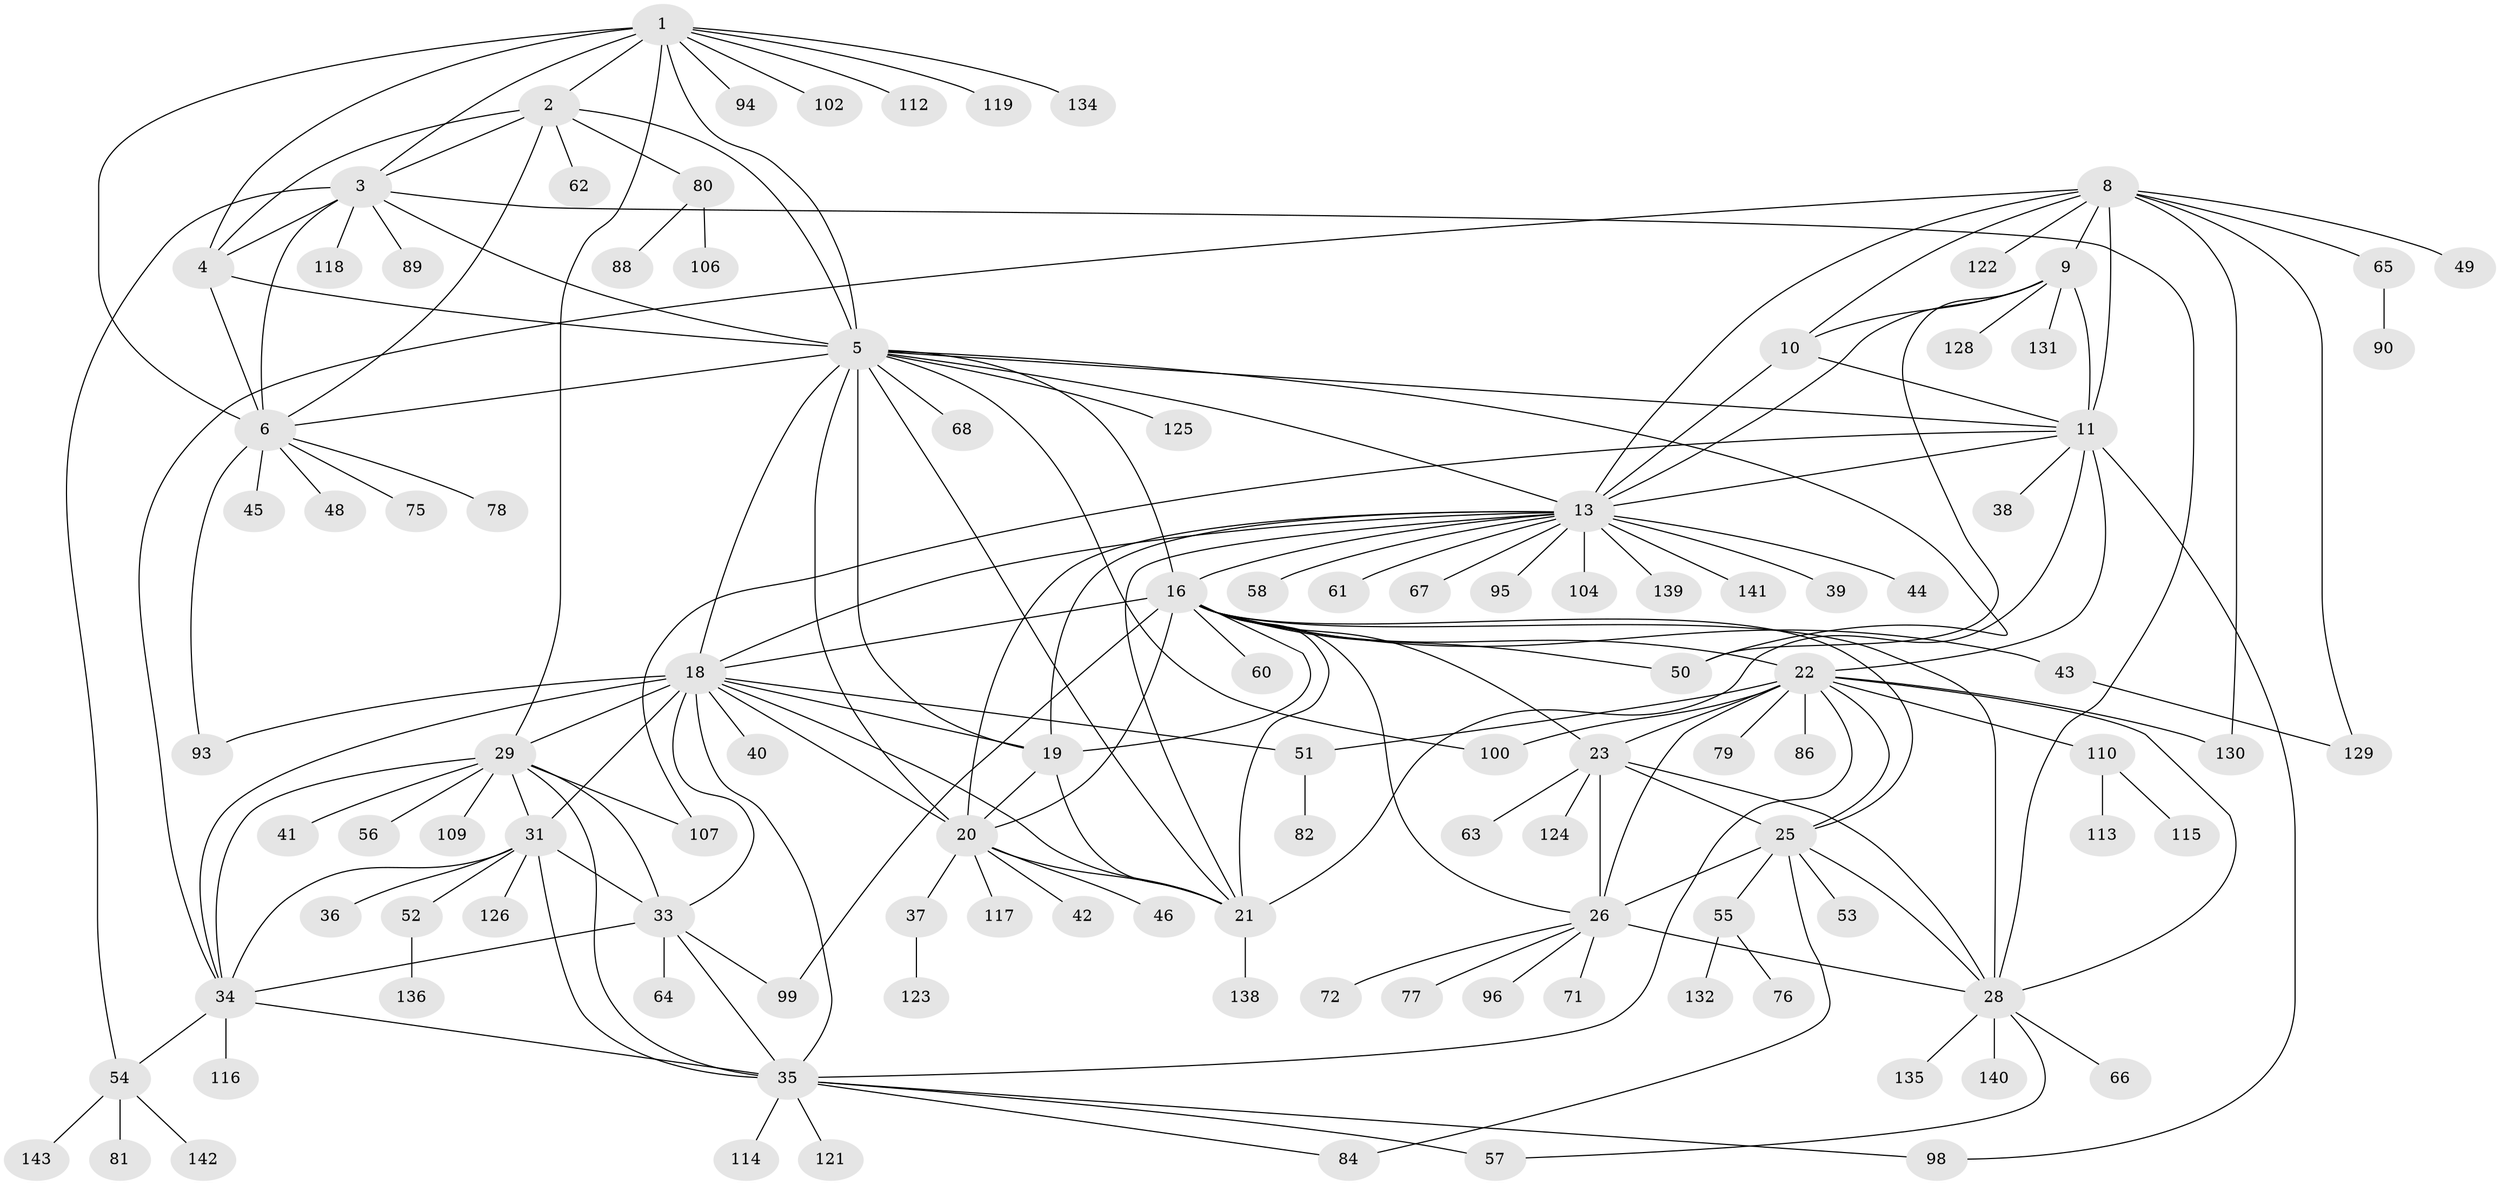 // original degree distribution, {13: 0.02097902097902098, 9: 0.04895104895104895, 10: 0.06293706293706294, 6: 0.013986013986013986, 7: 0.027972027972027972, 8: 0.04195804195804196, 11: 0.013986013986013986, 15: 0.006993006993006993, 12: 0.006993006993006993, 1: 0.5734265734265734, 2: 0.1258741258741259, 3: 0.04195804195804196, 4: 0.006993006993006993, 5: 0.006993006993006993}
// Generated by graph-tools (version 1.1) at 2025/11/02/27/25 16:11:34]
// undirected, 113 vertices, 183 edges
graph export_dot {
graph [start="1"]
  node [color=gray90,style=filled];
  1 [super="+101"];
  2 [super="+73"];
  3;
  4;
  5 [super="+17"];
  6 [super="+7"];
  8 [super="+12"];
  9 [super="+137"];
  10 [super="+70"];
  11 [super="+14"];
  13 [super="+15"];
  16 [super="+24"];
  18 [super="+32"];
  19;
  20 [super="+59"];
  21 [super="+105"];
  22 [super="+127"];
  23;
  25 [super="+47"];
  26 [super="+27"];
  28 [super="+111"];
  29 [super="+30"];
  31 [super="+85"];
  33;
  34 [super="+69"];
  35 [super="+87"];
  36;
  37 [super="+97"];
  38;
  39;
  40;
  41;
  42;
  43 [super="+91"];
  44;
  45;
  46 [super="+108"];
  48;
  49;
  50 [super="+133"];
  51 [super="+74"];
  52;
  53;
  54 [super="+103"];
  55;
  56;
  57;
  58;
  60;
  61;
  62;
  63;
  64;
  65 [super="+83"];
  66;
  67;
  68;
  71;
  72;
  75;
  76;
  77;
  78;
  79;
  80;
  81;
  82;
  84;
  86;
  88 [super="+92"];
  89;
  90;
  93;
  94;
  95;
  96;
  98;
  99;
  100;
  102;
  104;
  106;
  107 [super="+120"];
  109;
  110;
  112;
  113;
  114;
  115;
  116;
  117;
  118;
  119;
  121;
  122;
  123;
  124;
  125;
  126;
  128;
  129;
  130;
  131;
  132;
  134;
  135;
  136;
  138;
  139;
  140;
  141;
  142;
  143;
  1 -- 2;
  1 -- 3;
  1 -- 4;
  1 -- 5;
  1 -- 6 [weight=2];
  1 -- 94;
  1 -- 102;
  1 -- 112;
  1 -- 119;
  1 -- 134;
  1 -- 29;
  2 -- 3;
  2 -- 4;
  2 -- 5;
  2 -- 6 [weight=2];
  2 -- 62;
  2 -- 80;
  3 -- 4;
  3 -- 5;
  3 -- 6 [weight=2];
  3 -- 28;
  3 -- 54;
  3 -- 89;
  3 -- 118;
  4 -- 5;
  4 -- 6 [weight=2];
  5 -- 6 [weight=2];
  5 -- 50;
  5 -- 68;
  5 -- 100;
  5 -- 16;
  5 -- 18;
  5 -- 19;
  5 -- 20;
  5 -- 21;
  5 -- 125;
  5 -- 11;
  5 -- 13;
  6 -- 45;
  6 -- 48;
  6 -- 75;
  6 -- 78;
  6 -- 93;
  8 -- 9 [weight=2];
  8 -- 10 [weight=2];
  8 -- 11 [weight=4];
  8 -- 13 [weight=2];
  8 -- 34;
  8 -- 122;
  8 -- 129;
  8 -- 130;
  8 -- 65;
  8 -- 49;
  9 -- 10;
  9 -- 11 [weight=2];
  9 -- 13;
  9 -- 50;
  9 -- 128;
  9 -- 131;
  10 -- 11 [weight=2];
  10 -- 13;
  11 -- 13 [weight=2];
  11 -- 22;
  11 -- 98;
  11 -- 38;
  11 -- 107;
  11 -- 21;
  13 -- 39;
  13 -- 44;
  13 -- 67;
  13 -- 95;
  13 -- 104;
  13 -- 141;
  13 -- 139;
  13 -- 16;
  13 -- 18;
  13 -- 19;
  13 -- 20;
  13 -- 21;
  13 -- 58;
  13 -- 61;
  16 -- 18;
  16 -- 19;
  16 -- 20;
  16 -- 21;
  16 -- 99;
  16 -- 43;
  16 -- 28;
  16 -- 22;
  16 -- 23;
  16 -- 25;
  16 -- 26 [weight=2];
  16 -- 60;
  16 -- 50;
  18 -- 19;
  18 -- 20;
  18 -- 21;
  18 -- 51;
  18 -- 33;
  18 -- 34;
  18 -- 35;
  18 -- 40;
  18 -- 93;
  18 -- 29 [weight=2];
  18 -- 31;
  19 -- 20;
  19 -- 21;
  20 -- 21;
  20 -- 37;
  20 -- 42;
  20 -- 46;
  20 -- 117;
  21 -- 138;
  22 -- 23;
  22 -- 25;
  22 -- 26 [weight=2];
  22 -- 28;
  22 -- 35;
  22 -- 51;
  22 -- 79;
  22 -- 86;
  22 -- 100;
  22 -- 110;
  22 -- 130;
  23 -- 25;
  23 -- 26 [weight=2];
  23 -- 28;
  23 -- 63;
  23 -- 124;
  25 -- 26 [weight=2];
  25 -- 28;
  25 -- 53;
  25 -- 55;
  25 -- 84;
  26 -- 28 [weight=2];
  26 -- 71;
  26 -- 96;
  26 -- 72;
  26 -- 77;
  28 -- 57;
  28 -- 66;
  28 -- 135;
  28 -- 140;
  29 -- 31 [weight=2];
  29 -- 33 [weight=2];
  29 -- 34 [weight=2];
  29 -- 35 [weight=2];
  29 -- 41;
  29 -- 107;
  29 -- 109;
  29 -- 56;
  31 -- 33;
  31 -- 34;
  31 -- 35;
  31 -- 36;
  31 -- 52;
  31 -- 126;
  33 -- 34;
  33 -- 35;
  33 -- 64;
  33 -- 99;
  34 -- 35;
  34 -- 54;
  34 -- 116;
  35 -- 57;
  35 -- 84;
  35 -- 98;
  35 -- 114;
  35 -- 121;
  37 -- 123;
  43 -- 129;
  51 -- 82;
  52 -- 136;
  54 -- 81;
  54 -- 142;
  54 -- 143;
  55 -- 76;
  55 -- 132;
  65 -- 90;
  80 -- 88;
  80 -- 106;
  110 -- 113;
  110 -- 115;
}
